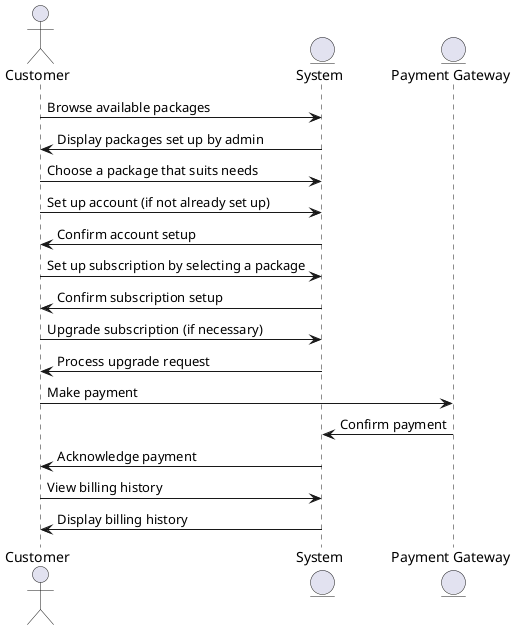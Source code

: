 @startuml
actor Customer
entity "System" as System
entity "Payment Gateway" as Payment

Customer -> System : Browse available packages
System -> Customer : Display packages set up by admin
Customer -> System : Choose a package that suits needs
Customer -> System : Set up account (if not already set up)
System -> Customer : Confirm account setup
Customer -> System : Set up subscription by selecting a package
System -> Customer : Confirm subscription setup
Customer -> System : Upgrade subscription (if necessary)
System -> Customer : Process upgrade request
Customer -> Payment : Make payment
Payment -> System : Confirm payment
System -> Customer : Acknowledge payment
Customer -> System : View billing history
System -> Customer : Display billing history

@enduml